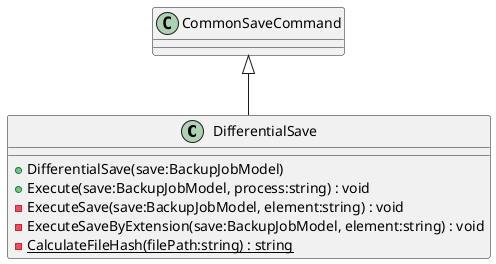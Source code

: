 @startuml
class DifferentialSave {
    + DifferentialSave(save:BackupJobModel)
    + Execute(save:BackupJobModel, process:string) : void
    - ExecuteSave(save:BackupJobModel, element:string) : void
    - ExecuteSaveByExtension(save:BackupJobModel, element:string) : void
    - {static} CalculateFileHash(filePath:string) : string
}
CommonSaveCommand <|-- DifferentialSave
@enduml
